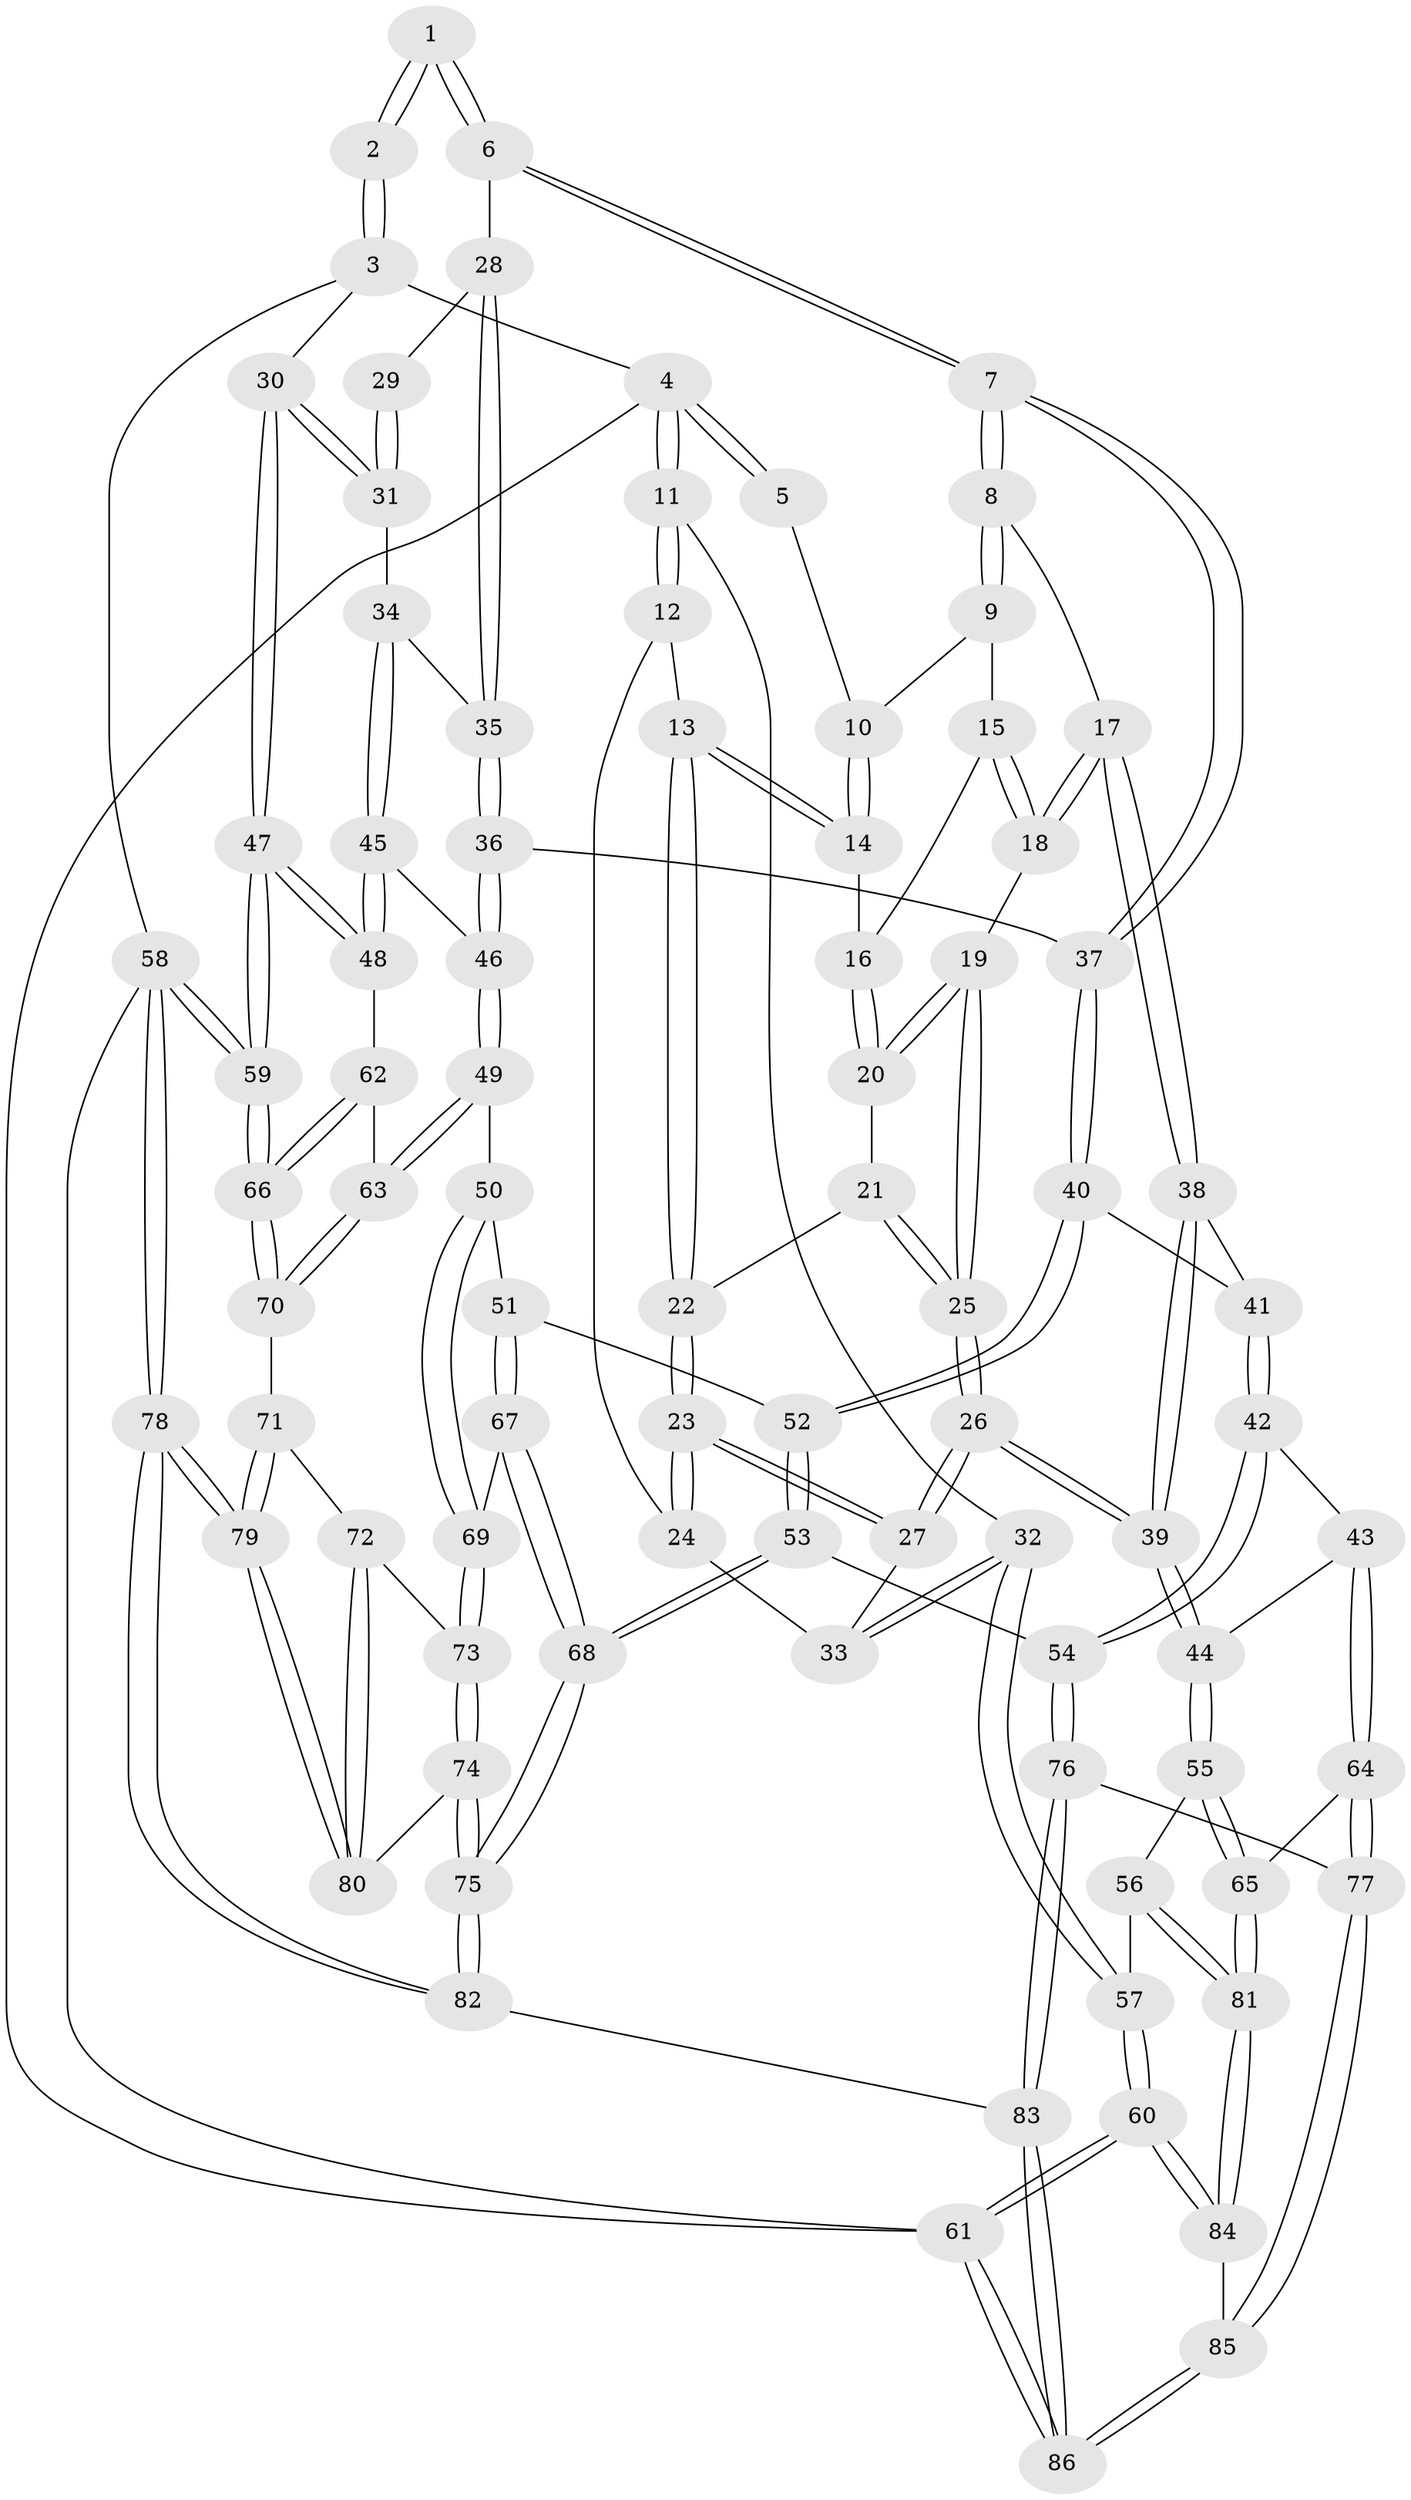 // coarse degree distribution, {4: 0.3333333333333333, 5: 0.35294117647058826, 6: 0.09803921568627451, 3: 0.19607843137254902, 2: 0.0196078431372549}
// Generated by graph-tools (version 1.1) at 2025/52/02/27/25 19:52:42]
// undirected, 86 vertices, 212 edges
graph export_dot {
graph [start="1"]
  node [color=gray90,style=filled];
  1 [pos="+0.5316860629126149+0"];
  2 [pos="+1+0"];
  3 [pos="+1+0"];
  4 [pos="+0+0"];
  5 [pos="+0.4125938097836835+0"];
  6 [pos="+0.6747887334617907+0.20573403181347868"];
  7 [pos="+0.6162537790448185+0.26989442876228414"];
  8 [pos="+0.5622148326290758+0.26717338162808174"];
  9 [pos="+0.4464736435424144+0.12816919240231556"];
  10 [pos="+0.3988129891209517+0"];
  11 [pos="+0+0"];
  12 [pos="+0.12585768472680867+0.13916479192191053"];
  13 [pos="+0.18254732736658694+0.14654135852323638"];
  14 [pos="+0.21496687702981934+0.12924011693695467"];
  15 [pos="+0.3674782759046365+0.1913364151582838"];
  16 [pos="+0.3326092991346445+0.20190837881302479"];
  17 [pos="+0.4919707346435205+0.3065889820492189"];
  18 [pos="+0.4462555837675612+0.2983942536918066"];
  19 [pos="+0.40848146591924744+0.29953359416087444"];
  20 [pos="+0.33467721216064167+0.23873959224486702"];
  21 [pos="+0.31063731563535224+0.2721313586250621"];
  22 [pos="+0.20104408245649244+0.23228642045548425"];
  23 [pos="+0.2006774051587702+0.3663017217988045"];
  24 [pos="+0.06411388999501076+0.2711154886985935"];
  25 [pos="+0.3072181419458222+0.3509571453185924"];
  26 [pos="+0.2247546391851835+0.4592413768400775"];
  27 [pos="+0.22213730537627752+0.45334113076812027"];
  28 [pos="+0.7029922193695748+0.19852938702347792"];
  29 [pos="+0.756794883098282+0.1700050081147946"];
  30 [pos="+1+0.3077750895727152"];
  31 [pos="+1+0.3417299639868906"];
  32 [pos="+0+0.37089176405230945"];
  33 [pos="+0.0149239305806229+0.30966195717441575"];
  34 [pos="+0.9595961378631924+0.37361695159533903"];
  35 [pos="+0.9008341721438096+0.3937952187011895"];
  36 [pos="+0.8497227593799278+0.4294049109326869"];
  37 [pos="+0.6532751115618773+0.3726512468865592"];
  38 [pos="+0.44596167187290175+0.4116237206887036"];
  39 [pos="+0.22546657427819827+0.4737466483460091"];
  40 [pos="+0.6244413858057495+0.48584006454007017"];
  41 [pos="+0.4763485018898148+0.4625004495723077"];
  42 [pos="+0.41685650092805815+0.6597580901508505"];
  43 [pos="+0.25166588543675517+0.5282760723855916"];
  44 [pos="+0.21988008452473198+0.4922312711920656"];
  45 [pos="+0.927555434876999+0.595864189365982"];
  46 [pos="+0.8247527299018649+0.5256132528098528"];
  47 [pos="+1+0.5922646828385324"];
  48 [pos="+0.9374484282305132+0.6070028697401804"];
  49 [pos="+0.7411749039859477+0.5976660365725011"];
  50 [pos="+0.7355757741531209+0.5985489945333639"];
  51 [pos="+0.7329570805223893+0.5981121699678286"];
  52 [pos="+0.6342285727494336+0.5486902927532548"];
  53 [pos="+0.4497620758619673+0.698726940662169"];
  54 [pos="+0.4431897595119668+0.6968375918170987"];
  55 [pos="+0+0.5966881898132526"];
  56 [pos="+0+0.5968850935810172"];
  57 [pos="+0+0.5941429261640286"];
  58 [pos="+1+1"];
  59 [pos="+1+0.8474821300081935"];
  60 [pos="+0+0.8744918714389058"];
  61 [pos="+0+1"];
  62 [pos="+0.9141553800327946+0.6432519414861716"];
  63 [pos="+0.8644330657292622+0.7014723255983314"];
  64 [pos="+0.19718960439126598+0.808414768677866"];
  65 [pos="+0.1727169628245654+0.8030472408052538"];
  66 [pos="+1+0.773948359239712"];
  67 [pos="+0.6492161789710637+0.7323424961059135"];
  68 [pos="+0.5712913625996914+0.8365777980870118"];
  69 [pos="+0.7400803161575684+0.7091007668008623"];
  70 [pos="+0.8678447522950936+0.7352062460217607"];
  71 [pos="+0.8508786269486028+0.7606942206925058"];
  72 [pos="+0.7806963749889699+0.7811815614786021"];
  73 [pos="+0.7528851754194745+0.7859789434745267"];
  74 [pos="+0.6493705026171369+0.8663054924687124"];
  75 [pos="+0.5973962787039864+0.8844691757212801"];
  76 [pos="+0.27643391616904517+0.8351464450576238"];
  77 [pos="+0.25236679101186005+0.836487244306234"];
  78 [pos="+1+1"];
  79 [pos="+0.9022021468322405+0.9278350382386839"];
  80 [pos="+0.8359449301084634+0.9053957951929057"];
  81 [pos="+0.08035670430614916+0.8804102153506624"];
  82 [pos="+0.5529972817234617+1"];
  83 [pos="+0.4917526982293694+1"];
  84 [pos="+0.05717190400571772+0.913646676956633"];
  85 [pos="+0.143313378530173+1"];
  86 [pos="+0.15692752879567126+1"];
  1 -- 2;
  1 -- 2;
  1 -- 6;
  1 -- 6;
  2 -- 3;
  2 -- 3;
  3 -- 4;
  3 -- 30;
  3 -- 58;
  4 -- 5;
  4 -- 5;
  4 -- 11;
  4 -- 11;
  4 -- 61;
  5 -- 10;
  6 -- 7;
  6 -- 7;
  6 -- 28;
  7 -- 8;
  7 -- 8;
  7 -- 37;
  7 -- 37;
  8 -- 9;
  8 -- 9;
  8 -- 17;
  9 -- 10;
  9 -- 15;
  10 -- 14;
  10 -- 14;
  11 -- 12;
  11 -- 12;
  11 -- 32;
  12 -- 13;
  12 -- 24;
  13 -- 14;
  13 -- 14;
  13 -- 22;
  13 -- 22;
  14 -- 16;
  15 -- 16;
  15 -- 18;
  15 -- 18;
  16 -- 20;
  16 -- 20;
  17 -- 18;
  17 -- 18;
  17 -- 38;
  17 -- 38;
  18 -- 19;
  19 -- 20;
  19 -- 20;
  19 -- 25;
  19 -- 25;
  20 -- 21;
  21 -- 22;
  21 -- 25;
  21 -- 25;
  22 -- 23;
  22 -- 23;
  23 -- 24;
  23 -- 24;
  23 -- 27;
  23 -- 27;
  24 -- 33;
  25 -- 26;
  25 -- 26;
  26 -- 27;
  26 -- 27;
  26 -- 39;
  26 -- 39;
  27 -- 33;
  28 -- 29;
  28 -- 35;
  28 -- 35;
  29 -- 31;
  29 -- 31;
  30 -- 31;
  30 -- 31;
  30 -- 47;
  30 -- 47;
  31 -- 34;
  32 -- 33;
  32 -- 33;
  32 -- 57;
  32 -- 57;
  34 -- 35;
  34 -- 45;
  34 -- 45;
  35 -- 36;
  35 -- 36;
  36 -- 37;
  36 -- 46;
  36 -- 46;
  37 -- 40;
  37 -- 40;
  38 -- 39;
  38 -- 39;
  38 -- 41;
  39 -- 44;
  39 -- 44;
  40 -- 41;
  40 -- 52;
  40 -- 52;
  41 -- 42;
  41 -- 42;
  42 -- 43;
  42 -- 54;
  42 -- 54;
  43 -- 44;
  43 -- 64;
  43 -- 64;
  44 -- 55;
  44 -- 55;
  45 -- 46;
  45 -- 48;
  45 -- 48;
  46 -- 49;
  46 -- 49;
  47 -- 48;
  47 -- 48;
  47 -- 59;
  47 -- 59;
  48 -- 62;
  49 -- 50;
  49 -- 63;
  49 -- 63;
  50 -- 51;
  50 -- 69;
  50 -- 69;
  51 -- 52;
  51 -- 67;
  51 -- 67;
  52 -- 53;
  52 -- 53;
  53 -- 54;
  53 -- 68;
  53 -- 68;
  54 -- 76;
  54 -- 76;
  55 -- 56;
  55 -- 65;
  55 -- 65;
  56 -- 57;
  56 -- 81;
  56 -- 81;
  57 -- 60;
  57 -- 60;
  58 -- 59;
  58 -- 59;
  58 -- 78;
  58 -- 78;
  58 -- 61;
  59 -- 66;
  59 -- 66;
  60 -- 61;
  60 -- 61;
  60 -- 84;
  60 -- 84;
  61 -- 86;
  61 -- 86;
  62 -- 63;
  62 -- 66;
  62 -- 66;
  63 -- 70;
  63 -- 70;
  64 -- 65;
  64 -- 77;
  64 -- 77;
  65 -- 81;
  65 -- 81;
  66 -- 70;
  66 -- 70;
  67 -- 68;
  67 -- 68;
  67 -- 69;
  68 -- 75;
  68 -- 75;
  69 -- 73;
  69 -- 73;
  70 -- 71;
  71 -- 72;
  71 -- 79;
  71 -- 79;
  72 -- 73;
  72 -- 80;
  72 -- 80;
  73 -- 74;
  73 -- 74;
  74 -- 75;
  74 -- 75;
  74 -- 80;
  75 -- 82;
  75 -- 82;
  76 -- 77;
  76 -- 83;
  76 -- 83;
  77 -- 85;
  77 -- 85;
  78 -- 79;
  78 -- 79;
  78 -- 82;
  78 -- 82;
  79 -- 80;
  79 -- 80;
  81 -- 84;
  81 -- 84;
  82 -- 83;
  83 -- 86;
  83 -- 86;
  84 -- 85;
  85 -- 86;
  85 -- 86;
}
